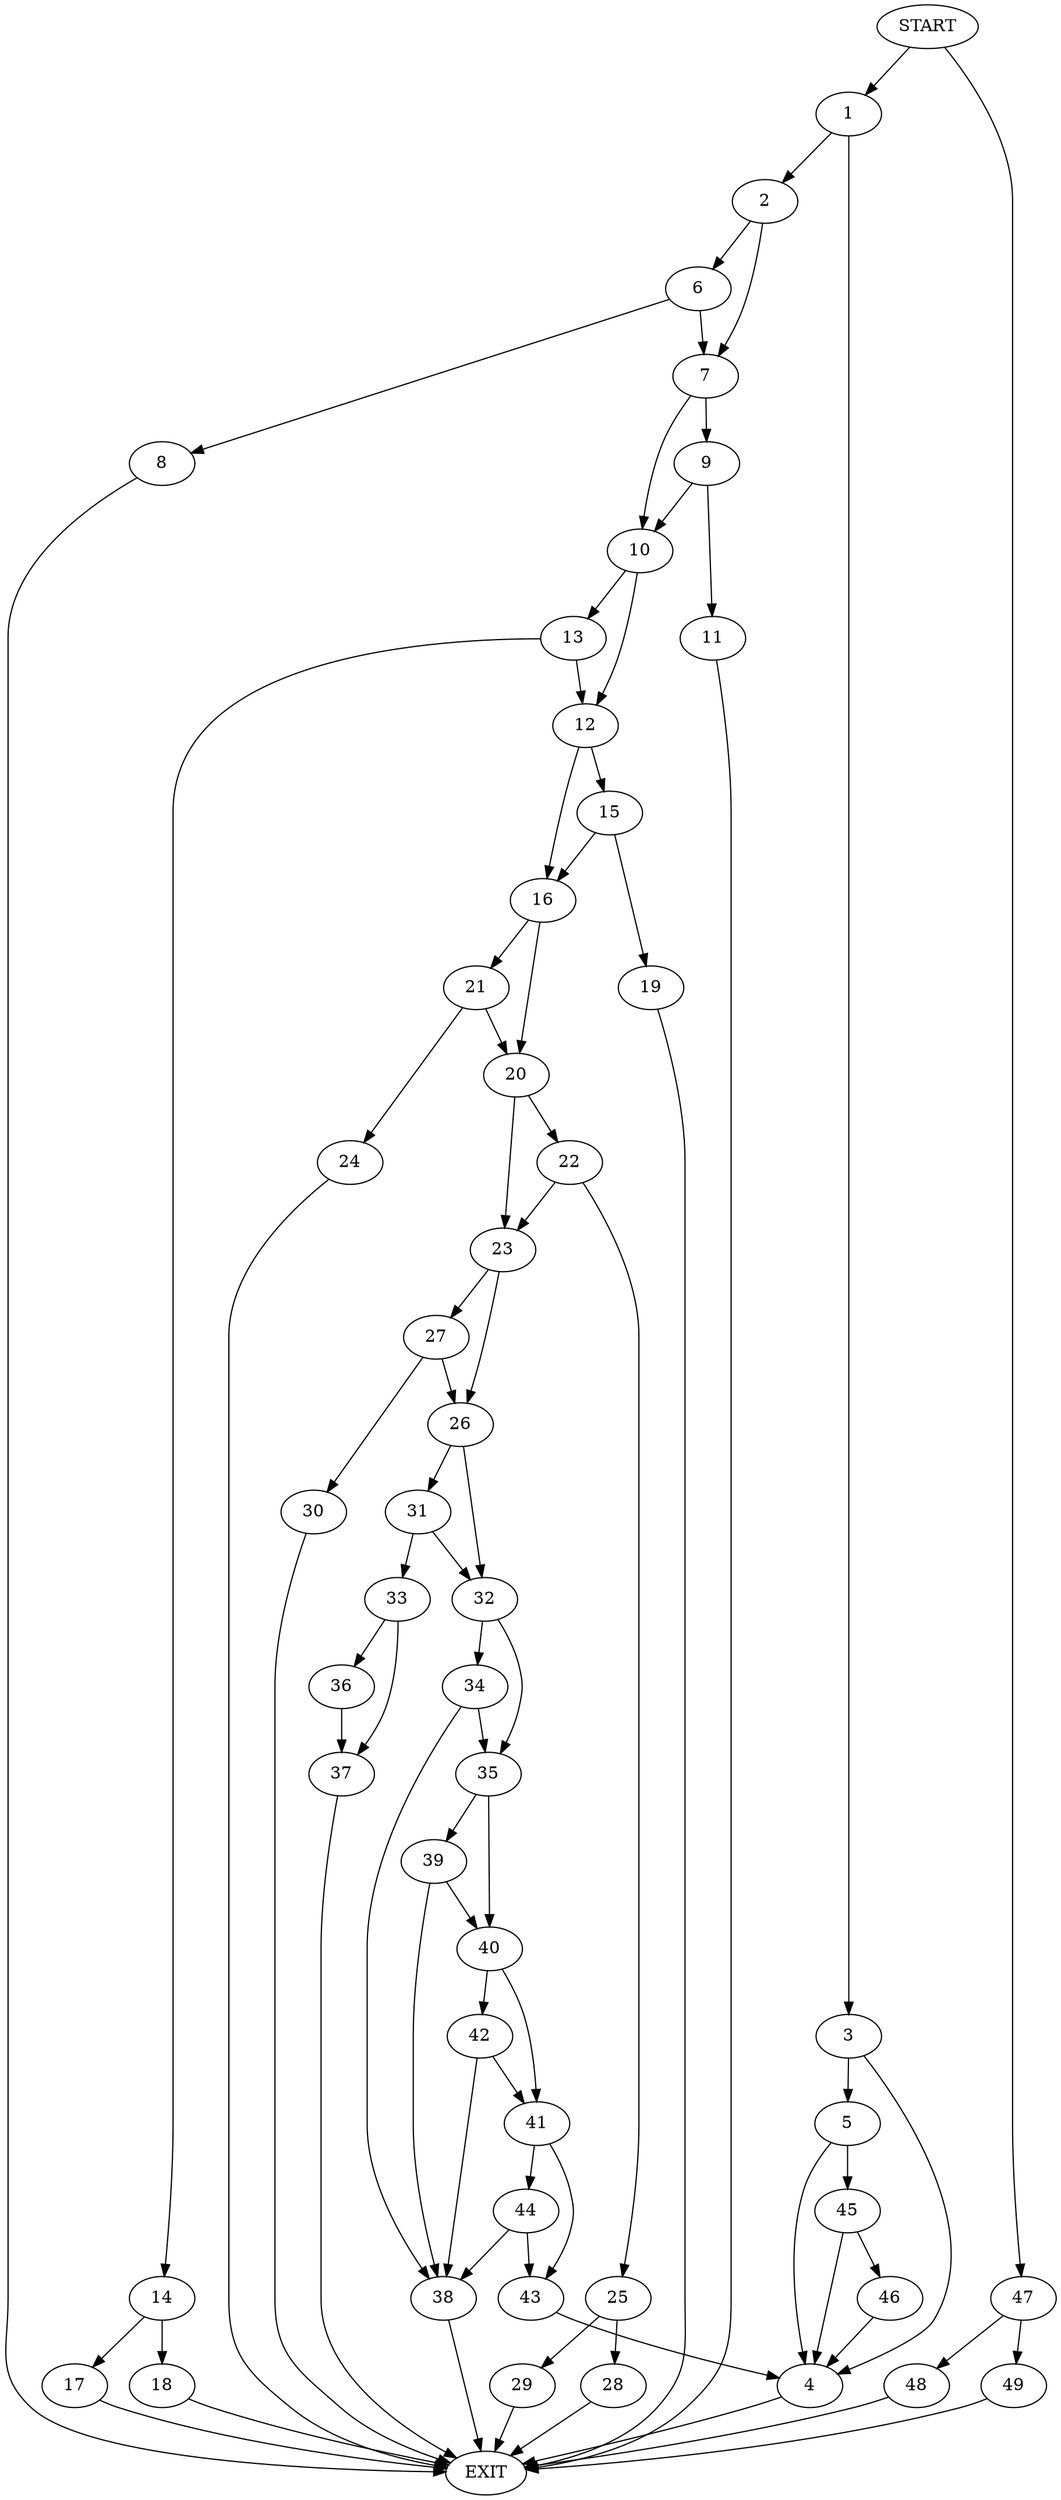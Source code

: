 digraph {
0 [label="START"]
50 [label="EXIT"]
0 -> 1
1 -> 2
1 -> 3
3 -> 4
3 -> 5
2 -> 6
2 -> 7
6 -> 8
6 -> 7
7 -> 9
7 -> 10
8 -> 50
9 -> 10
9 -> 11
10 -> 12
10 -> 13
11 -> 50
13 -> 12
13 -> 14
12 -> 15
12 -> 16
14 -> 17
14 -> 18
18 -> 50
17 -> 50
15 -> 16
15 -> 19
16 -> 20
16 -> 21
19 -> 50
20 -> 22
20 -> 23
21 -> 24
21 -> 20
24 -> 50
22 -> 23
22 -> 25
23 -> 26
23 -> 27
25 -> 28
25 -> 29
28 -> 50
29 -> 50
27 -> 30
27 -> 26
26 -> 31
26 -> 32
30 -> 50
31 -> 33
31 -> 32
32 -> 34
32 -> 35
33 -> 36
33 -> 37
36 -> 37
37 -> 50
34 -> 35
34 -> 38
35 -> 39
35 -> 40
38 -> 50
40 -> 41
40 -> 42
39 -> 40
39 -> 38
41 -> 43
41 -> 44
42 -> 41
42 -> 38
44 -> 43
44 -> 38
43 -> 4
4 -> 50
5 -> 45
5 -> 4
45 -> 4
45 -> 46
46 -> 4
0 -> 47
47 -> 48
47 -> 49
48 -> 50
49 -> 50
}

